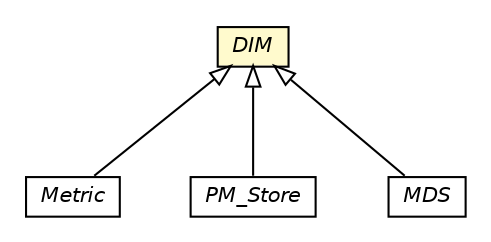 #!/usr/local/bin/dot
#
# Class diagram 
# Generated by UMLGraph version 5.1 (http://www.umlgraph.org/)
#

digraph G {
	edge [fontname="Helvetica",fontsize=10,labelfontname="Helvetica",labelfontsize=10];
	node [fontname="Helvetica",fontsize=10,shape=plaintext];
	nodesep=0.25;
	ranksep=0.5;
	// org.universAAL.lddi.lib.ieeex73std.x73.p20601.dim.Metric
	c6511188 [label=<<table title="org.universAAL.lddi.lib.ieeex73std.x73.p20601.dim.Metric" border="0" cellborder="1" cellspacing="0" cellpadding="2" port="p" href="./Metric.html">
		<tr><td><table border="0" cellspacing="0" cellpadding="1">
<tr><td align="center" balign="center"><font face="Helvetica-Oblique"> Metric </font></td></tr>
		</table></td></tr>
		</table>>, fontname="Helvetica", fontcolor="black", fontsize=10.0];
	// org.universAAL.lddi.lib.ieeex73std.x73.p20601.dim.PM_Store
	c6511191 [label=<<table title="org.universAAL.lddi.lib.ieeex73std.x73.p20601.dim.PM_Store" border="0" cellborder="1" cellspacing="0" cellpadding="2" port="p" href="./PM_Store.html">
		<tr><td><table border="0" cellspacing="0" cellpadding="1">
<tr><td align="center" balign="center"><font face="Helvetica-Oblique"> PM_Store </font></td></tr>
		</table></td></tr>
		</table>>, fontname="Helvetica", fontcolor="black", fontsize=10.0];
	// org.universAAL.lddi.lib.ieeex73std.x73.p20601.dim.DIM
	c6511195 [label=<<table title="org.universAAL.lddi.lib.ieeex73std.x73.p20601.dim.DIM" border="0" cellborder="1" cellspacing="0" cellpadding="2" port="p" bgcolor="lemonChiffon" href="./DIM.html">
		<tr><td><table border="0" cellspacing="0" cellpadding="1">
<tr><td align="center" balign="center"><font face="Helvetica-Oblique"> DIM </font></td></tr>
		</table></td></tr>
		</table>>, fontname="Helvetica", fontcolor="black", fontsize=10.0];
	// org.universAAL.lddi.lib.ieeex73std.x73.p20601.dim.MDS
	c6511196 [label=<<table title="org.universAAL.lddi.lib.ieeex73std.x73.p20601.dim.MDS" border="0" cellborder="1" cellspacing="0" cellpadding="2" port="p" href="./MDS.html">
		<tr><td><table border="0" cellspacing="0" cellpadding="1">
<tr><td align="center" balign="center"><font face="Helvetica-Oblique"> MDS </font></td></tr>
		</table></td></tr>
		</table>>, fontname="Helvetica", fontcolor="black", fontsize=10.0];
	//org.universAAL.lddi.lib.ieeex73std.x73.p20601.dim.Metric extends org.universAAL.lddi.lib.ieeex73std.x73.p20601.dim.DIM
	c6511195:p -> c6511188:p [dir=back,arrowtail=empty];
	//org.universAAL.lddi.lib.ieeex73std.x73.p20601.dim.PM_Store extends org.universAAL.lddi.lib.ieeex73std.x73.p20601.dim.DIM
	c6511195:p -> c6511191:p [dir=back,arrowtail=empty];
	//org.universAAL.lddi.lib.ieeex73std.x73.p20601.dim.MDS extends org.universAAL.lddi.lib.ieeex73std.x73.p20601.dim.DIM
	c6511195:p -> c6511196:p [dir=back,arrowtail=empty];
}

